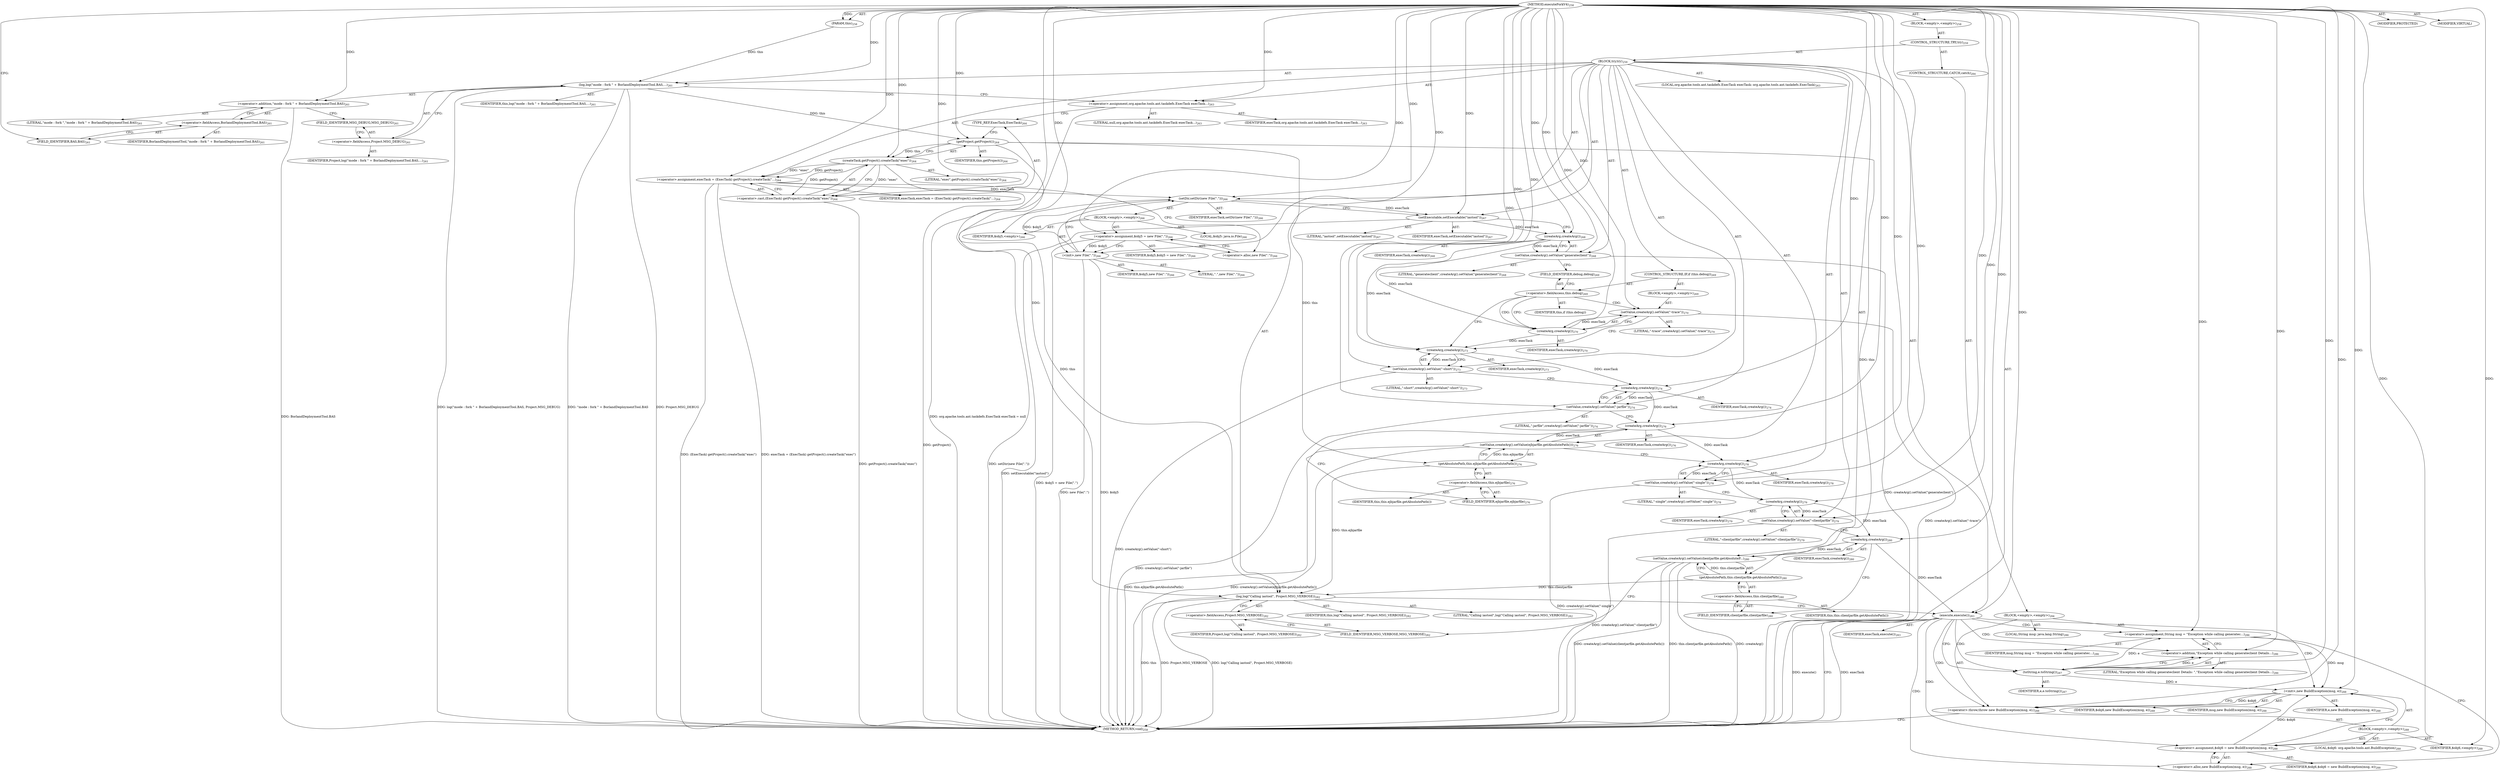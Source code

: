 digraph "executeForkV4" {  
"111669149707" [label = <(METHOD,executeForkV4)<SUB>258</SUB>> ]
"115964117000" [label = <(PARAM,this)<SUB>258</SUB>> ]
"25769803807" [label = <(BLOCK,&lt;empty&gt;,&lt;empty&gt;)<SUB>258</SUB>> ]
"47244640271" [label = <(CONTROL_STRUCTURE,TRY,try)<SUB>259</SUB>> ]
"25769803808" [label = <(BLOCK,try,try)<SUB>259</SUB>> ]
"30064771221" [label = <(log,log(&quot;mode : fork &quot; + BorlandDeploymentTool.BAS,...)<SUB>261</SUB>> ]
"68719476757" [label = <(IDENTIFIER,this,log(&quot;mode : fork &quot; + BorlandDeploymentTool.BAS,...)<SUB>261</SUB>> ]
"30064771222" [label = <(&lt;operator&gt;.addition,&quot;mode : fork &quot; + BorlandDeploymentTool.BAS)<SUB>261</SUB>> ]
"90194313246" [label = <(LITERAL,&quot;mode : fork &quot;,&quot;mode : fork &quot; + BorlandDeploymentTool.BAS)<SUB>261</SUB>> ]
"30064771223" [label = <(&lt;operator&gt;.fieldAccess,BorlandDeploymentTool.BAS)<SUB>261</SUB>> ]
"68719476844" [label = <(IDENTIFIER,BorlandDeploymentTool,&quot;mode : fork &quot; + BorlandDeploymentTool.BAS)<SUB>261</SUB>> ]
"55834574890" [label = <(FIELD_IDENTIFIER,BAS,BAS)<SUB>261</SUB>> ]
"30064771224" [label = <(&lt;operator&gt;.fieldAccess,Project.MSG_DEBUG)<SUB>261</SUB>> ]
"68719476845" [label = <(IDENTIFIER,Project,log(&quot;mode : fork &quot; + BorlandDeploymentTool.BAS,...)<SUB>261</SUB>> ]
"55834574891" [label = <(FIELD_IDENTIFIER,MSG_DEBUG,MSG_DEBUG)<SUB>261</SUB>> ]
"94489280521" [label = <(LOCAL,org.apache.tools.ant.taskdefs.ExecTask execTask: org.apache.tools.ant.taskdefs.ExecTask)<SUB>263</SUB>> ]
"30064771225" [label = <(&lt;operator&gt;.assignment,org.apache.tools.ant.taskdefs.ExecTask execTask...)<SUB>263</SUB>> ]
"68719476846" [label = <(IDENTIFIER,execTask,org.apache.tools.ant.taskdefs.ExecTask execTask...)<SUB>263</SUB>> ]
"90194313247" [label = <(LITERAL,null,org.apache.tools.ant.taskdefs.ExecTask execTask...)<SUB>263</SUB>> ]
"30064771226" [label = <(&lt;operator&gt;.assignment,execTask = (ExecTask) getProject().createTask(&quot;...)<SUB>264</SUB>> ]
"68719476847" [label = <(IDENTIFIER,execTask,execTask = (ExecTask) getProject().createTask(&quot;...)<SUB>264</SUB>> ]
"30064771227" [label = <(&lt;operator&gt;.cast,(ExecTask) getProject().createTask(&quot;exec&quot;))<SUB>264</SUB>> ]
"180388626435" [label = <(TYPE_REF,ExecTask,ExecTask)<SUB>264</SUB>> ]
"30064771228" [label = <(createTask,getProject().createTask(&quot;exec&quot;))<SUB>264</SUB>> ]
"30064771229" [label = <(getProject,getProject())<SUB>264</SUB>> ]
"68719476758" [label = <(IDENTIFIER,this,getProject())<SUB>264</SUB>> ]
"90194313248" [label = <(LITERAL,&quot;exec&quot;,getProject().createTask(&quot;exec&quot;))<SUB>264</SUB>> ]
"30064771230" [label = <(setDir,setDir(new File(&quot;.&quot;)))<SUB>266</SUB>> ]
"68719476848" [label = <(IDENTIFIER,execTask,setDir(new File(&quot;.&quot;)))<SUB>266</SUB>> ]
"25769803809" [label = <(BLOCK,&lt;empty&gt;,&lt;empty&gt;)<SUB>266</SUB>> ]
"94489280522" [label = <(LOCAL,$obj5: java.io.File)<SUB>266</SUB>> ]
"30064771231" [label = <(&lt;operator&gt;.assignment,$obj5 = new File(&quot;.&quot;))<SUB>266</SUB>> ]
"68719476849" [label = <(IDENTIFIER,$obj5,$obj5 = new File(&quot;.&quot;))<SUB>266</SUB>> ]
"30064771232" [label = <(&lt;operator&gt;.alloc,new File(&quot;.&quot;))<SUB>266</SUB>> ]
"30064771233" [label = <(&lt;init&gt;,new File(&quot;.&quot;))<SUB>266</SUB>> ]
"68719476850" [label = <(IDENTIFIER,$obj5,new File(&quot;.&quot;))<SUB>266</SUB>> ]
"90194313249" [label = <(LITERAL,&quot;.&quot;,new File(&quot;.&quot;))<SUB>266</SUB>> ]
"68719476851" [label = <(IDENTIFIER,$obj5,&lt;empty&gt;)<SUB>266</SUB>> ]
"30064771234" [label = <(setExecutable,setExecutable(&quot;iastool&quot;))<SUB>267</SUB>> ]
"68719476852" [label = <(IDENTIFIER,execTask,setExecutable(&quot;iastool&quot;))<SUB>267</SUB>> ]
"90194313250" [label = <(LITERAL,&quot;iastool&quot;,setExecutable(&quot;iastool&quot;))<SUB>267</SUB>> ]
"30064771235" [label = <(setValue,createArg().setValue(&quot;generateclient&quot;))<SUB>268</SUB>> ]
"30064771236" [label = <(createArg,createArg())<SUB>268</SUB>> ]
"68719476853" [label = <(IDENTIFIER,execTask,createArg())<SUB>268</SUB>> ]
"90194313251" [label = <(LITERAL,&quot;generateclient&quot;,createArg().setValue(&quot;generateclient&quot;))<SUB>268</SUB>> ]
"47244640272" [label = <(CONTROL_STRUCTURE,IF,if (this.debug))<SUB>269</SUB>> ]
"30064771237" [label = <(&lt;operator&gt;.fieldAccess,this.debug)<SUB>269</SUB>> ]
"68719476854" [label = <(IDENTIFIER,this,if (this.debug))> ]
"55834574892" [label = <(FIELD_IDENTIFIER,debug,debug)<SUB>269</SUB>> ]
"25769803810" [label = <(BLOCK,&lt;empty&gt;,&lt;empty&gt;)<SUB>269</SUB>> ]
"30064771238" [label = <(setValue,createArg().setValue(&quot;-trace&quot;))<SUB>270</SUB>> ]
"30064771239" [label = <(createArg,createArg())<SUB>270</SUB>> ]
"68719476855" [label = <(IDENTIFIER,execTask,createArg())<SUB>270</SUB>> ]
"90194313252" [label = <(LITERAL,&quot;-trace&quot;,createArg().setValue(&quot;-trace&quot;))<SUB>270</SUB>> ]
"30064771240" [label = <(setValue,createArg().setValue(&quot;-short&quot;))<SUB>273</SUB>> ]
"30064771241" [label = <(createArg,createArg())<SUB>273</SUB>> ]
"68719476856" [label = <(IDENTIFIER,execTask,createArg())<SUB>273</SUB>> ]
"90194313253" [label = <(LITERAL,&quot;-short&quot;,createArg().setValue(&quot;-short&quot;))<SUB>273</SUB>> ]
"30064771242" [label = <(setValue,createArg().setValue(&quot;-jarfile&quot;))<SUB>274</SUB>> ]
"30064771243" [label = <(createArg,createArg())<SUB>274</SUB>> ]
"68719476857" [label = <(IDENTIFIER,execTask,createArg())<SUB>274</SUB>> ]
"90194313254" [label = <(LITERAL,&quot;-jarfile&quot;,createArg().setValue(&quot;-jarfile&quot;))<SUB>274</SUB>> ]
"30064771244" [label = <(setValue,createArg().setValue(ejbjarfile.getAbsolutePath()))<SUB>276</SUB>> ]
"30064771245" [label = <(createArg,createArg())<SUB>276</SUB>> ]
"68719476858" [label = <(IDENTIFIER,execTask,createArg())<SUB>276</SUB>> ]
"30064771246" [label = <(getAbsolutePath,this.ejbjarfile.getAbsolutePath())<SUB>276</SUB>> ]
"30064771247" [label = <(&lt;operator&gt;.fieldAccess,this.ejbjarfile)<SUB>276</SUB>> ]
"68719476859" [label = <(IDENTIFIER,this,this.ejbjarfile.getAbsolutePath())> ]
"55834574893" [label = <(FIELD_IDENTIFIER,ejbjarfile,ejbjarfile)<SUB>276</SUB>> ]
"30064771248" [label = <(setValue,createArg().setValue(&quot;-single&quot;))<SUB>278</SUB>> ]
"30064771249" [label = <(createArg,createArg())<SUB>278</SUB>> ]
"68719476860" [label = <(IDENTIFIER,execTask,createArg())<SUB>278</SUB>> ]
"90194313255" [label = <(LITERAL,&quot;-single&quot;,createArg().setValue(&quot;-single&quot;))<SUB>278</SUB>> ]
"30064771250" [label = <(setValue,createArg().setValue(&quot;-clientjarfile&quot;))<SUB>279</SUB>> ]
"30064771251" [label = <(createArg,createArg())<SUB>279</SUB>> ]
"68719476861" [label = <(IDENTIFIER,execTask,createArg())<SUB>279</SUB>> ]
"90194313256" [label = <(LITERAL,&quot;-clientjarfile&quot;,createArg().setValue(&quot;-clientjarfile&quot;))<SUB>279</SUB>> ]
"30064771252" [label = <(setValue,createArg().setValue(clientjarfile.getAbsoluteP...)<SUB>280</SUB>> ]
"30064771253" [label = <(createArg,createArg())<SUB>280</SUB>> ]
"68719476862" [label = <(IDENTIFIER,execTask,createArg())<SUB>280</SUB>> ]
"30064771254" [label = <(getAbsolutePath,this.clientjarfile.getAbsolutePath())<SUB>280</SUB>> ]
"30064771255" [label = <(&lt;operator&gt;.fieldAccess,this.clientjarfile)<SUB>280</SUB>> ]
"68719476863" [label = <(IDENTIFIER,this,this.clientjarfile.getAbsolutePath())> ]
"55834574894" [label = <(FIELD_IDENTIFIER,clientjarfile,clientjarfile)<SUB>280</SUB>> ]
"30064771256" [label = <(log,log(&quot;Calling iastool&quot;, Project.MSG_VERBOSE))<SUB>282</SUB>> ]
"68719476759" [label = <(IDENTIFIER,this,log(&quot;Calling iastool&quot;, Project.MSG_VERBOSE))<SUB>282</SUB>> ]
"90194313257" [label = <(LITERAL,&quot;Calling iastool&quot;,log(&quot;Calling iastool&quot;, Project.MSG_VERBOSE))<SUB>282</SUB>> ]
"30064771257" [label = <(&lt;operator&gt;.fieldAccess,Project.MSG_VERBOSE)<SUB>282</SUB>> ]
"68719476864" [label = <(IDENTIFIER,Project,log(&quot;Calling iastool&quot;, Project.MSG_VERBOSE))<SUB>282</SUB>> ]
"55834574895" [label = <(FIELD_IDENTIFIER,MSG_VERBOSE,MSG_VERBOSE)<SUB>282</SUB>> ]
"30064771258" [label = <(execute,execute())<SUB>283</SUB>> ]
"68719476865" [label = <(IDENTIFIER,execTask,execute())<SUB>283</SUB>> ]
"47244640273" [label = <(CONTROL_STRUCTURE,CATCH,catch)<SUB>284</SUB>> ]
"25769803811" [label = <(BLOCK,&lt;empty&gt;,&lt;empty&gt;)<SUB>284</SUB>> ]
"94489280523" [label = <(LOCAL,String msg: java.lang.String)<SUB>286</SUB>> ]
"30064771259" [label = <(&lt;operator&gt;.assignment,String msg = &quot;Exception while calling generatec...)<SUB>286</SUB>> ]
"68719476866" [label = <(IDENTIFIER,msg,String msg = &quot;Exception while calling generatec...)<SUB>286</SUB>> ]
"30064771260" [label = <(&lt;operator&gt;.addition,&quot;Exception while calling generateclient Details...)<SUB>286</SUB>> ]
"90194313258" [label = <(LITERAL,&quot;Exception while calling generateclient Details: &quot;,&quot;Exception while calling generateclient Details...)<SUB>286</SUB>> ]
"30064771261" [label = <(toString,e.toString())<SUB>287</SUB>> ]
"68719476867" [label = <(IDENTIFIER,e,e.toString())<SUB>287</SUB>> ]
"30064771262" [label = <(&lt;operator&gt;.throw,throw new BuildException(msg, e);)<SUB>288</SUB>> ]
"25769803812" [label = <(BLOCK,&lt;empty&gt;,&lt;empty&gt;)<SUB>288</SUB>> ]
"94489280524" [label = <(LOCAL,$obj6: org.apache.tools.ant.BuildException)<SUB>288</SUB>> ]
"30064771263" [label = <(&lt;operator&gt;.assignment,$obj6 = new BuildException(msg, e))<SUB>288</SUB>> ]
"68719476868" [label = <(IDENTIFIER,$obj6,$obj6 = new BuildException(msg, e))<SUB>288</SUB>> ]
"30064771264" [label = <(&lt;operator&gt;.alloc,new BuildException(msg, e))<SUB>288</SUB>> ]
"30064771265" [label = <(&lt;init&gt;,new BuildException(msg, e))<SUB>288</SUB>> ]
"68719476869" [label = <(IDENTIFIER,$obj6,new BuildException(msg, e))<SUB>288</SUB>> ]
"68719476870" [label = <(IDENTIFIER,msg,new BuildException(msg, e))<SUB>288</SUB>> ]
"68719476871" [label = <(IDENTIFIER,e,new BuildException(msg, e))<SUB>288</SUB>> ]
"68719476872" [label = <(IDENTIFIER,$obj6,&lt;empty&gt;)<SUB>288</SUB>> ]
"133143986200" [label = <(MODIFIER,PROTECTED)> ]
"133143986201" [label = <(MODIFIER,VIRTUAL)> ]
"128849018891" [label = <(METHOD_RETURN,void)<SUB>258</SUB>> ]
  "111669149707" -> "115964117000"  [ label = "AST: "] 
  "111669149707" -> "25769803807"  [ label = "AST: "] 
  "111669149707" -> "133143986200"  [ label = "AST: "] 
  "111669149707" -> "133143986201"  [ label = "AST: "] 
  "111669149707" -> "128849018891"  [ label = "AST: "] 
  "25769803807" -> "47244640271"  [ label = "AST: "] 
  "47244640271" -> "25769803808"  [ label = "AST: "] 
  "47244640271" -> "47244640273"  [ label = "AST: "] 
  "25769803808" -> "30064771221"  [ label = "AST: "] 
  "25769803808" -> "94489280521"  [ label = "AST: "] 
  "25769803808" -> "30064771225"  [ label = "AST: "] 
  "25769803808" -> "30064771226"  [ label = "AST: "] 
  "25769803808" -> "30064771230"  [ label = "AST: "] 
  "25769803808" -> "30064771234"  [ label = "AST: "] 
  "25769803808" -> "30064771235"  [ label = "AST: "] 
  "25769803808" -> "47244640272"  [ label = "AST: "] 
  "25769803808" -> "30064771240"  [ label = "AST: "] 
  "25769803808" -> "30064771242"  [ label = "AST: "] 
  "25769803808" -> "30064771244"  [ label = "AST: "] 
  "25769803808" -> "30064771248"  [ label = "AST: "] 
  "25769803808" -> "30064771250"  [ label = "AST: "] 
  "25769803808" -> "30064771252"  [ label = "AST: "] 
  "25769803808" -> "30064771256"  [ label = "AST: "] 
  "25769803808" -> "30064771258"  [ label = "AST: "] 
  "30064771221" -> "68719476757"  [ label = "AST: "] 
  "30064771221" -> "30064771222"  [ label = "AST: "] 
  "30064771221" -> "30064771224"  [ label = "AST: "] 
  "30064771222" -> "90194313246"  [ label = "AST: "] 
  "30064771222" -> "30064771223"  [ label = "AST: "] 
  "30064771223" -> "68719476844"  [ label = "AST: "] 
  "30064771223" -> "55834574890"  [ label = "AST: "] 
  "30064771224" -> "68719476845"  [ label = "AST: "] 
  "30064771224" -> "55834574891"  [ label = "AST: "] 
  "30064771225" -> "68719476846"  [ label = "AST: "] 
  "30064771225" -> "90194313247"  [ label = "AST: "] 
  "30064771226" -> "68719476847"  [ label = "AST: "] 
  "30064771226" -> "30064771227"  [ label = "AST: "] 
  "30064771227" -> "180388626435"  [ label = "AST: "] 
  "30064771227" -> "30064771228"  [ label = "AST: "] 
  "30064771228" -> "30064771229"  [ label = "AST: "] 
  "30064771228" -> "90194313248"  [ label = "AST: "] 
  "30064771229" -> "68719476758"  [ label = "AST: "] 
  "30064771230" -> "68719476848"  [ label = "AST: "] 
  "30064771230" -> "25769803809"  [ label = "AST: "] 
  "25769803809" -> "94489280522"  [ label = "AST: "] 
  "25769803809" -> "30064771231"  [ label = "AST: "] 
  "25769803809" -> "30064771233"  [ label = "AST: "] 
  "25769803809" -> "68719476851"  [ label = "AST: "] 
  "30064771231" -> "68719476849"  [ label = "AST: "] 
  "30064771231" -> "30064771232"  [ label = "AST: "] 
  "30064771233" -> "68719476850"  [ label = "AST: "] 
  "30064771233" -> "90194313249"  [ label = "AST: "] 
  "30064771234" -> "68719476852"  [ label = "AST: "] 
  "30064771234" -> "90194313250"  [ label = "AST: "] 
  "30064771235" -> "30064771236"  [ label = "AST: "] 
  "30064771235" -> "90194313251"  [ label = "AST: "] 
  "30064771236" -> "68719476853"  [ label = "AST: "] 
  "47244640272" -> "30064771237"  [ label = "AST: "] 
  "47244640272" -> "25769803810"  [ label = "AST: "] 
  "30064771237" -> "68719476854"  [ label = "AST: "] 
  "30064771237" -> "55834574892"  [ label = "AST: "] 
  "25769803810" -> "30064771238"  [ label = "AST: "] 
  "30064771238" -> "30064771239"  [ label = "AST: "] 
  "30064771238" -> "90194313252"  [ label = "AST: "] 
  "30064771239" -> "68719476855"  [ label = "AST: "] 
  "30064771240" -> "30064771241"  [ label = "AST: "] 
  "30064771240" -> "90194313253"  [ label = "AST: "] 
  "30064771241" -> "68719476856"  [ label = "AST: "] 
  "30064771242" -> "30064771243"  [ label = "AST: "] 
  "30064771242" -> "90194313254"  [ label = "AST: "] 
  "30064771243" -> "68719476857"  [ label = "AST: "] 
  "30064771244" -> "30064771245"  [ label = "AST: "] 
  "30064771244" -> "30064771246"  [ label = "AST: "] 
  "30064771245" -> "68719476858"  [ label = "AST: "] 
  "30064771246" -> "30064771247"  [ label = "AST: "] 
  "30064771247" -> "68719476859"  [ label = "AST: "] 
  "30064771247" -> "55834574893"  [ label = "AST: "] 
  "30064771248" -> "30064771249"  [ label = "AST: "] 
  "30064771248" -> "90194313255"  [ label = "AST: "] 
  "30064771249" -> "68719476860"  [ label = "AST: "] 
  "30064771250" -> "30064771251"  [ label = "AST: "] 
  "30064771250" -> "90194313256"  [ label = "AST: "] 
  "30064771251" -> "68719476861"  [ label = "AST: "] 
  "30064771252" -> "30064771253"  [ label = "AST: "] 
  "30064771252" -> "30064771254"  [ label = "AST: "] 
  "30064771253" -> "68719476862"  [ label = "AST: "] 
  "30064771254" -> "30064771255"  [ label = "AST: "] 
  "30064771255" -> "68719476863"  [ label = "AST: "] 
  "30064771255" -> "55834574894"  [ label = "AST: "] 
  "30064771256" -> "68719476759"  [ label = "AST: "] 
  "30064771256" -> "90194313257"  [ label = "AST: "] 
  "30064771256" -> "30064771257"  [ label = "AST: "] 
  "30064771257" -> "68719476864"  [ label = "AST: "] 
  "30064771257" -> "55834574895"  [ label = "AST: "] 
  "30064771258" -> "68719476865"  [ label = "AST: "] 
  "47244640273" -> "25769803811"  [ label = "AST: "] 
  "25769803811" -> "94489280523"  [ label = "AST: "] 
  "25769803811" -> "30064771259"  [ label = "AST: "] 
  "25769803811" -> "30064771262"  [ label = "AST: "] 
  "30064771259" -> "68719476866"  [ label = "AST: "] 
  "30064771259" -> "30064771260"  [ label = "AST: "] 
  "30064771260" -> "90194313258"  [ label = "AST: "] 
  "30064771260" -> "30064771261"  [ label = "AST: "] 
  "30064771261" -> "68719476867"  [ label = "AST: "] 
  "30064771262" -> "25769803812"  [ label = "AST: "] 
  "25769803812" -> "94489280524"  [ label = "AST: "] 
  "25769803812" -> "30064771263"  [ label = "AST: "] 
  "25769803812" -> "30064771265"  [ label = "AST: "] 
  "25769803812" -> "68719476872"  [ label = "AST: "] 
  "30064771263" -> "68719476868"  [ label = "AST: "] 
  "30064771263" -> "30064771264"  [ label = "AST: "] 
  "30064771265" -> "68719476869"  [ label = "AST: "] 
  "30064771265" -> "68719476870"  [ label = "AST: "] 
  "30064771265" -> "68719476871"  [ label = "AST: "] 
  "30064771221" -> "30064771225"  [ label = "CFG: "] 
  "30064771225" -> "180388626435"  [ label = "CFG: "] 
  "30064771226" -> "30064771232"  [ label = "CFG: "] 
  "30064771230" -> "30064771234"  [ label = "CFG: "] 
  "30064771234" -> "30064771236"  [ label = "CFG: "] 
  "30064771235" -> "55834574892"  [ label = "CFG: "] 
  "30064771240" -> "30064771243"  [ label = "CFG: "] 
  "30064771242" -> "30064771245"  [ label = "CFG: "] 
  "30064771244" -> "30064771249"  [ label = "CFG: "] 
  "30064771248" -> "30064771251"  [ label = "CFG: "] 
  "30064771250" -> "30064771253"  [ label = "CFG: "] 
  "30064771252" -> "55834574895"  [ label = "CFG: "] 
  "30064771256" -> "30064771258"  [ label = "CFG: "] 
  "30064771258" -> "128849018891"  [ label = "CFG: "] 
  "30064771258" -> "30064771261"  [ label = "CFG: "] 
  "30064771222" -> "55834574891"  [ label = "CFG: "] 
  "30064771224" -> "30064771221"  [ label = "CFG: "] 
  "30064771227" -> "30064771226"  [ label = "CFG: "] 
  "30064771236" -> "30064771235"  [ label = "CFG: "] 
  "30064771237" -> "30064771239"  [ label = "CFG: "] 
  "30064771237" -> "30064771241"  [ label = "CFG: "] 
  "30064771241" -> "30064771240"  [ label = "CFG: "] 
  "30064771243" -> "30064771242"  [ label = "CFG: "] 
  "30064771245" -> "55834574893"  [ label = "CFG: "] 
  "30064771246" -> "30064771244"  [ label = "CFG: "] 
  "30064771249" -> "30064771248"  [ label = "CFG: "] 
  "30064771251" -> "30064771250"  [ label = "CFG: "] 
  "30064771253" -> "55834574894"  [ label = "CFG: "] 
  "30064771254" -> "30064771252"  [ label = "CFG: "] 
  "30064771257" -> "30064771256"  [ label = "CFG: "] 
  "30064771259" -> "30064771264"  [ label = "CFG: "] 
  "30064771262" -> "128849018891"  [ label = "CFG: "] 
  "30064771223" -> "30064771222"  [ label = "CFG: "] 
  "55834574891" -> "30064771224"  [ label = "CFG: "] 
  "180388626435" -> "30064771229"  [ label = "CFG: "] 
  "30064771228" -> "30064771227"  [ label = "CFG: "] 
  "30064771231" -> "30064771233"  [ label = "CFG: "] 
  "30064771233" -> "30064771230"  [ label = "CFG: "] 
  "55834574892" -> "30064771237"  [ label = "CFG: "] 
  "30064771238" -> "30064771241"  [ label = "CFG: "] 
  "30064771247" -> "30064771246"  [ label = "CFG: "] 
  "30064771255" -> "30064771254"  [ label = "CFG: "] 
  "55834574895" -> "30064771257"  [ label = "CFG: "] 
  "30064771260" -> "30064771259"  [ label = "CFG: "] 
  "55834574890" -> "30064771223"  [ label = "CFG: "] 
  "30064771229" -> "30064771228"  [ label = "CFG: "] 
  "30064771232" -> "30064771231"  [ label = "CFG: "] 
  "30064771239" -> "30064771238"  [ label = "CFG: "] 
  "55834574893" -> "30064771247"  [ label = "CFG: "] 
  "55834574894" -> "30064771255"  [ label = "CFG: "] 
  "30064771261" -> "30064771260"  [ label = "CFG: "] 
  "30064771263" -> "30064771265"  [ label = "CFG: "] 
  "30064771265" -> "30064771262"  [ label = "CFG: "] 
  "30064771264" -> "30064771263"  [ label = "CFG: "] 
  "111669149707" -> "55834574890"  [ label = "CFG: "] 
  "30064771222" -> "128849018891"  [ label = "DDG: BorlandDeploymentTool.BAS"] 
  "30064771221" -> "128849018891"  [ label = "DDG: &quot;mode : fork &quot; + BorlandDeploymentTool.BAS"] 
  "30064771221" -> "128849018891"  [ label = "DDG: Project.MSG_DEBUG"] 
  "30064771221" -> "128849018891"  [ label = "DDG: log(&quot;mode : fork &quot; + BorlandDeploymentTool.BAS, Project.MSG_DEBUG)"] 
  "30064771225" -> "128849018891"  [ label = "DDG: org.apache.tools.ant.taskdefs.ExecTask execTask = null"] 
  "30064771228" -> "128849018891"  [ label = "DDG: getProject()"] 
  "30064771227" -> "128849018891"  [ label = "DDG: getProject().createTask(&quot;exec&quot;)"] 
  "30064771226" -> "128849018891"  [ label = "DDG: (ExecTask) getProject().createTask(&quot;exec&quot;)"] 
  "30064771226" -> "128849018891"  [ label = "DDG: execTask = (ExecTask) getProject().createTask(&quot;exec&quot;)"] 
  "30064771231" -> "128849018891"  [ label = "DDG: $obj5 = new File(&quot;.&quot;)"] 
  "30064771233" -> "128849018891"  [ label = "DDG: $obj5"] 
  "30064771233" -> "128849018891"  [ label = "DDG: new File(&quot;.&quot;)"] 
  "30064771230" -> "128849018891"  [ label = "DDG: setDir(new File(&quot;.&quot;))"] 
  "30064771234" -> "128849018891"  [ label = "DDG: setExecutable(&quot;iastool&quot;)"] 
  "30064771235" -> "128849018891"  [ label = "DDG: createArg().setValue(&quot;generateclient&quot;)"] 
  "30064771238" -> "128849018891"  [ label = "DDG: createArg().setValue(&quot;-trace&quot;)"] 
  "30064771240" -> "128849018891"  [ label = "DDG: createArg().setValue(&quot;-short&quot;)"] 
  "30064771242" -> "128849018891"  [ label = "DDG: createArg().setValue(&quot;-jarfile&quot;)"] 
  "30064771244" -> "128849018891"  [ label = "DDG: this.ejbjarfile.getAbsolutePath()"] 
  "30064771244" -> "128849018891"  [ label = "DDG: createArg().setValue(ejbjarfile.getAbsolutePath())"] 
  "30064771248" -> "128849018891"  [ label = "DDG: createArg().setValue(&quot;-single&quot;)"] 
  "30064771250" -> "128849018891"  [ label = "DDG: createArg().setValue(&quot;-clientjarfile&quot;)"] 
  "30064771252" -> "128849018891"  [ label = "DDG: createArg()"] 
  "30064771252" -> "128849018891"  [ label = "DDG: this.clientjarfile.getAbsolutePath()"] 
  "30064771252" -> "128849018891"  [ label = "DDG: createArg().setValue(clientjarfile.getAbsolutePath())"] 
  "30064771256" -> "128849018891"  [ label = "DDG: this"] 
  "30064771256" -> "128849018891"  [ label = "DDG: Project.MSG_VERBOSE"] 
  "30064771256" -> "128849018891"  [ label = "DDG: log(&quot;Calling iastool&quot;, Project.MSG_VERBOSE)"] 
  "30064771258" -> "128849018891"  [ label = "DDG: execTask"] 
  "30064771258" -> "128849018891"  [ label = "DDG: execute()"] 
  "111669149707" -> "115964117000"  [ label = "DDG: "] 
  "111669149707" -> "30064771225"  [ label = "DDG: "] 
  "111669149707" -> "30064771226"  [ label = "DDG: "] 
  "30064771228" -> "30064771226"  [ label = "DDG: getProject()"] 
  "30064771228" -> "30064771226"  [ label = "DDG: &quot;exec&quot;"] 
  "115964117000" -> "30064771221"  [ label = "DDG: this"] 
  "111669149707" -> "30064771221"  [ label = "DDG: "] 
  "30064771226" -> "30064771230"  [ label = "DDG: execTask"] 
  "111669149707" -> "30064771230"  [ label = "DDG: "] 
  "30064771233" -> "30064771230"  [ label = "DDG: $obj5"] 
  "30064771230" -> "30064771234"  [ label = "DDG: execTask"] 
  "111669149707" -> "30064771234"  [ label = "DDG: "] 
  "30064771236" -> "30064771235"  [ label = "DDG: execTask"] 
  "111669149707" -> "30064771235"  [ label = "DDG: "] 
  "30064771241" -> "30064771240"  [ label = "DDG: execTask"] 
  "111669149707" -> "30064771240"  [ label = "DDG: "] 
  "30064771243" -> "30064771242"  [ label = "DDG: execTask"] 
  "111669149707" -> "30064771242"  [ label = "DDG: "] 
  "30064771245" -> "30064771244"  [ label = "DDG: execTask"] 
  "30064771246" -> "30064771244"  [ label = "DDG: this.ejbjarfile"] 
  "30064771249" -> "30064771248"  [ label = "DDG: execTask"] 
  "111669149707" -> "30064771248"  [ label = "DDG: "] 
  "30064771251" -> "30064771250"  [ label = "DDG: execTask"] 
  "111669149707" -> "30064771250"  [ label = "DDG: "] 
  "30064771253" -> "30064771252"  [ label = "DDG: execTask"] 
  "30064771254" -> "30064771252"  [ label = "DDG: this.clientjarfile"] 
  "30064771229" -> "30064771256"  [ label = "DDG: this"] 
  "30064771246" -> "30064771256"  [ label = "DDG: this.ejbjarfile"] 
  "30064771254" -> "30064771256"  [ label = "DDG: this.clientjarfile"] 
  "111669149707" -> "30064771256"  [ label = "DDG: "] 
  "30064771253" -> "30064771258"  [ label = "DDG: execTask"] 
  "111669149707" -> "30064771258"  [ label = "DDG: "] 
  "111669149707" -> "30064771259"  [ label = "DDG: "] 
  "30064771261" -> "30064771259"  [ label = "DDG: e"] 
  "111669149707" -> "30064771222"  [ label = "DDG: "] 
  "111669149707" -> "30064771227"  [ label = "DDG: "] 
  "30064771228" -> "30064771227"  [ label = "DDG: getProject()"] 
  "30064771228" -> "30064771227"  [ label = "DDG: &quot;exec&quot;"] 
  "111669149707" -> "30064771231"  [ label = "DDG: "] 
  "111669149707" -> "68719476851"  [ label = "DDG: "] 
  "30064771234" -> "30064771236"  [ label = "DDG: execTask"] 
  "111669149707" -> "30064771236"  [ label = "DDG: "] 
  "30064771236" -> "30064771241"  [ label = "DDG: execTask"] 
  "30064771239" -> "30064771241"  [ label = "DDG: execTask"] 
  "111669149707" -> "30064771241"  [ label = "DDG: "] 
  "30064771241" -> "30064771243"  [ label = "DDG: execTask"] 
  "111669149707" -> "30064771243"  [ label = "DDG: "] 
  "30064771243" -> "30064771245"  [ label = "DDG: execTask"] 
  "111669149707" -> "30064771245"  [ label = "DDG: "] 
  "30064771229" -> "30064771246"  [ label = "DDG: this"] 
  "30064771245" -> "30064771249"  [ label = "DDG: execTask"] 
  "111669149707" -> "30064771249"  [ label = "DDG: "] 
  "30064771249" -> "30064771251"  [ label = "DDG: execTask"] 
  "111669149707" -> "30064771251"  [ label = "DDG: "] 
  "30064771251" -> "30064771253"  [ label = "DDG: execTask"] 
  "111669149707" -> "30064771253"  [ label = "DDG: "] 
  "30064771229" -> "30064771254"  [ label = "DDG: this"] 
  "30064771265" -> "30064771262"  [ label = "DDG: $obj6"] 
  "111669149707" -> "30064771262"  [ label = "DDG: "] 
  "30064771229" -> "30064771228"  [ label = "DDG: this"] 
  "111669149707" -> "30064771228"  [ label = "DDG: "] 
  "30064771231" -> "30064771233"  [ label = "DDG: $obj5"] 
  "111669149707" -> "30064771233"  [ label = "DDG: "] 
  "30064771239" -> "30064771238"  [ label = "DDG: execTask"] 
  "111669149707" -> "30064771238"  [ label = "DDG: "] 
  "111669149707" -> "30064771260"  [ label = "DDG: "] 
  "30064771261" -> "30064771260"  [ label = "DDG: e"] 
  "111669149707" -> "30064771263"  [ label = "DDG: "] 
  "111669149707" -> "68719476872"  [ label = "DDG: "] 
  "30064771221" -> "30064771229"  [ label = "DDG: this"] 
  "111669149707" -> "30064771229"  [ label = "DDG: "] 
  "30064771236" -> "30064771239"  [ label = "DDG: execTask"] 
  "111669149707" -> "30064771239"  [ label = "DDG: "] 
  "111669149707" -> "30064771261"  [ label = "DDG: "] 
  "30064771263" -> "30064771265"  [ label = "DDG: $obj6"] 
  "111669149707" -> "30064771265"  [ label = "DDG: "] 
  "30064771259" -> "30064771265"  [ label = "DDG: msg"] 
  "30064771261" -> "30064771265"  [ label = "DDG: e"] 
  "30064771258" -> "30064771260"  [ label = "CDG: "] 
  "30064771258" -> "30064771259"  [ label = "CDG: "] 
  "30064771258" -> "30064771264"  [ label = "CDG: "] 
  "30064771258" -> "30064771263"  [ label = "CDG: "] 
  "30064771258" -> "30064771262"  [ label = "CDG: "] 
  "30064771258" -> "30064771261"  [ label = "CDG: "] 
  "30064771258" -> "30064771265"  [ label = "CDG: "] 
  "30064771237" -> "30064771239"  [ label = "CDG: "] 
  "30064771237" -> "30064771238"  [ label = "CDG: "] 
}
